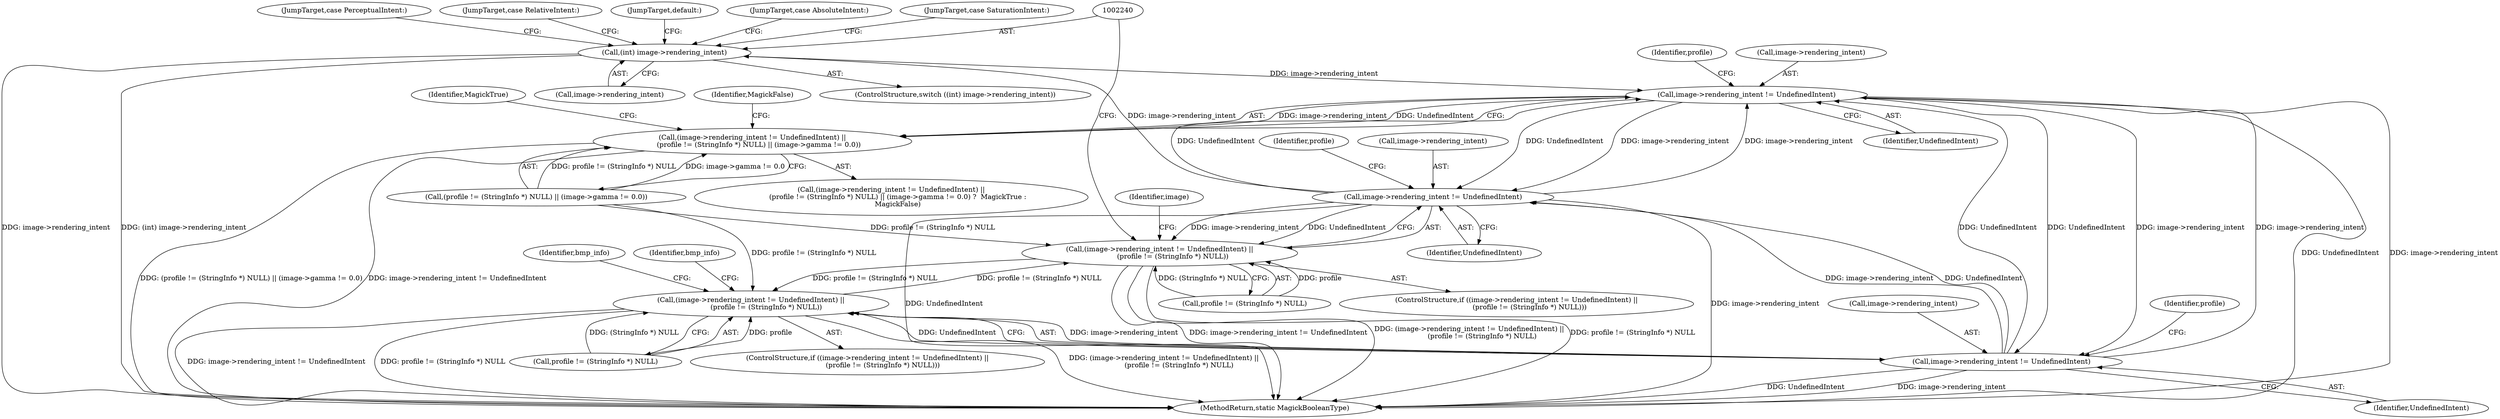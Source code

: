 digraph "0_ImageMagick_4cc6ec8a4197d4c008577127736bf7985d632323@pointer" {
"1002239" [label="(Call,(int) image->rendering_intent)"];
"1002226" [label="(Call,image->rendering_intent != UndefinedIntent)"];
"1000655" [label="(Call,image->rendering_intent != UndefinedIntent)"];
"1000591" [label="(Call,image->rendering_intent != UndefinedIntent)"];
"1002239" [label="(Call,(int) image->rendering_intent)"];
"1000590" [label="(Call,(image->rendering_intent != UndefinedIntent) ||\n      (profile != (StringInfo *) NULL) || (image->gamma != 0.0))"];
"1000654" [label="(Call,(image->rendering_intent != UndefinedIntent) ||\n              (profile != (StringInfo *) NULL))"];
"1002225" [label="(Call,(image->rendering_intent != UndefinedIntent) ||\n            (profile != (StringInfo *) NULL))"];
"1000596" [label="(Call,(profile != (StringInfo *) NULL) || (image->gamma != 0.0))"];
"1002241" [label="(Call,image->rendering_intent)"];
"1002573" [label="(MethodReturn,static MagickBooleanType)"];
"1000676" [label="(Identifier,bmp_info)"];
"1000660" [label="(Call,profile != (StringInfo *) NULL)"];
"1002230" [label="(Identifier,UndefinedIntent)"];
"1002245" [label="(JumpTarget,case SaturationIntent:)"];
"1002257" [label="(JumpTarget,case PerceptualIntent:)"];
"1002224" [label="(ControlStructure,if ((image->rendering_intent != UndefinedIntent) ||\n            (profile != (StringInfo *) NULL)))"];
"1000661" [label="(Identifier,profile)"];
"1000668" [label="(Identifier,bmp_info)"];
"1000598" [label="(Identifier,profile)"];
"1000591" [label="(Call,image->rendering_intent != UndefinedIntent)"];
"1002251" [label="(JumpTarget,case RelativeIntent:)"];
"1000608" [label="(Identifier,MagickFalse)"];
"1002225" [label="(Call,(image->rendering_intent != UndefinedIntent) ||\n            (profile != (StringInfo *) NULL))"];
"1002232" [label="(Identifier,profile)"];
"1002269" [label="(JumpTarget,default:)"];
"1000589" [label="(Call,(image->rendering_intent != UndefinedIntent) ||\n      (profile != (StringInfo *) NULL) || (image->gamma != 0.0) ?  MagickTrue :\n      MagickFalse)"];
"1000653" [label="(ControlStructure,if ((image->rendering_intent != UndefinedIntent) ||\n              (profile != (StringInfo *) NULL)))"];
"1002227" [label="(Call,image->rendering_intent)"];
"1000655" [label="(Call,image->rendering_intent != UndefinedIntent)"];
"1000595" [label="(Identifier,UndefinedIntent)"];
"1000607" [label="(Identifier,MagickTrue)"];
"1002231" [label="(Call,profile != (StringInfo *) NULL)"];
"1000659" [label="(Identifier,UndefinedIntent)"];
"1000592" [label="(Call,image->rendering_intent)"];
"1002239" [label="(Call,(int) image->rendering_intent)"];
"1000656" [label="(Call,image->rendering_intent)"];
"1000654" [label="(Call,(image->rendering_intent != UndefinedIntent) ||\n              (profile != (StringInfo *) NULL))"];
"1002226" [label="(Call,image->rendering_intent != UndefinedIntent)"];
"1002300" [label="(Identifier,image)"];
"1002238" [label="(ControlStructure,switch ((int) image->rendering_intent))"];
"1000590" [label="(Call,(image->rendering_intent != UndefinedIntent) ||\n      (profile != (StringInfo *) NULL) || (image->gamma != 0.0))"];
"1002263" [label="(JumpTarget,case AbsoluteIntent:)"];
"1002239" -> "1002238"  [label="AST: "];
"1002239" -> "1002241"  [label="CFG: "];
"1002240" -> "1002239"  [label="AST: "];
"1002241" -> "1002239"  [label="AST: "];
"1002245" -> "1002239"  [label="CFG: "];
"1002251" -> "1002239"  [label="CFG: "];
"1002257" -> "1002239"  [label="CFG: "];
"1002263" -> "1002239"  [label="CFG: "];
"1002269" -> "1002239"  [label="CFG: "];
"1002239" -> "1002573"  [label="DDG: image->rendering_intent"];
"1002239" -> "1002573"  [label="DDG: (int) image->rendering_intent"];
"1002239" -> "1000591"  [label="DDG: image->rendering_intent"];
"1002226" -> "1002239"  [label="DDG: image->rendering_intent"];
"1002226" -> "1002225"  [label="AST: "];
"1002226" -> "1002230"  [label="CFG: "];
"1002227" -> "1002226"  [label="AST: "];
"1002230" -> "1002226"  [label="AST: "];
"1002232" -> "1002226"  [label="CFG: "];
"1002225" -> "1002226"  [label="CFG: "];
"1002226" -> "1002573"  [label="DDG: image->rendering_intent"];
"1002226" -> "1002573"  [label="DDG: UndefinedIntent"];
"1002226" -> "1000591"  [label="DDG: image->rendering_intent"];
"1002226" -> "1000591"  [label="DDG: UndefinedIntent"];
"1002226" -> "1002225"  [label="DDG: image->rendering_intent"];
"1002226" -> "1002225"  [label="DDG: UndefinedIntent"];
"1000655" -> "1002226"  [label="DDG: image->rendering_intent"];
"1000655" -> "1002226"  [label="DDG: UndefinedIntent"];
"1000591" -> "1002226"  [label="DDG: image->rendering_intent"];
"1000591" -> "1002226"  [label="DDG: UndefinedIntent"];
"1000655" -> "1000654"  [label="AST: "];
"1000655" -> "1000659"  [label="CFG: "];
"1000656" -> "1000655"  [label="AST: "];
"1000659" -> "1000655"  [label="AST: "];
"1000661" -> "1000655"  [label="CFG: "];
"1000654" -> "1000655"  [label="CFG: "];
"1000655" -> "1002573"  [label="DDG: image->rendering_intent"];
"1000655" -> "1002573"  [label="DDG: UndefinedIntent"];
"1000655" -> "1000591"  [label="DDG: image->rendering_intent"];
"1000655" -> "1000591"  [label="DDG: UndefinedIntent"];
"1000655" -> "1000654"  [label="DDG: image->rendering_intent"];
"1000655" -> "1000654"  [label="DDG: UndefinedIntent"];
"1000591" -> "1000655"  [label="DDG: image->rendering_intent"];
"1000591" -> "1000655"  [label="DDG: UndefinedIntent"];
"1000591" -> "1000590"  [label="AST: "];
"1000591" -> "1000595"  [label="CFG: "];
"1000592" -> "1000591"  [label="AST: "];
"1000595" -> "1000591"  [label="AST: "];
"1000598" -> "1000591"  [label="CFG: "];
"1000590" -> "1000591"  [label="CFG: "];
"1000591" -> "1002573"  [label="DDG: UndefinedIntent"];
"1000591" -> "1002573"  [label="DDG: image->rendering_intent"];
"1000591" -> "1000590"  [label="DDG: image->rendering_intent"];
"1000591" -> "1000590"  [label="DDG: UndefinedIntent"];
"1000590" -> "1000589"  [label="AST: "];
"1000590" -> "1000596"  [label="CFG: "];
"1000596" -> "1000590"  [label="AST: "];
"1000607" -> "1000590"  [label="CFG: "];
"1000608" -> "1000590"  [label="CFG: "];
"1000590" -> "1002573"  [label="DDG: (profile != (StringInfo *) NULL) || (image->gamma != 0.0)"];
"1000590" -> "1002573"  [label="DDG: image->rendering_intent != UndefinedIntent"];
"1000596" -> "1000590"  [label="DDG: profile != (StringInfo *) NULL"];
"1000596" -> "1000590"  [label="DDG: image->gamma != 0.0"];
"1000654" -> "1000653"  [label="AST: "];
"1000654" -> "1000660"  [label="CFG: "];
"1000660" -> "1000654"  [label="AST: "];
"1000668" -> "1000654"  [label="CFG: "];
"1000676" -> "1000654"  [label="CFG: "];
"1000654" -> "1002573"  [label="DDG: image->rendering_intent != UndefinedIntent"];
"1000654" -> "1002573"  [label="DDG: profile != (StringInfo *) NULL"];
"1000654" -> "1002573"  [label="DDG: (image->rendering_intent != UndefinedIntent) ||\n              (profile != (StringInfo *) NULL)"];
"1000660" -> "1000654"  [label="DDG: profile"];
"1000660" -> "1000654"  [label="DDG: (StringInfo *) NULL"];
"1000596" -> "1000654"  [label="DDG: profile != (StringInfo *) NULL"];
"1002225" -> "1000654"  [label="DDG: profile != (StringInfo *) NULL"];
"1000654" -> "1002225"  [label="DDG: profile != (StringInfo *) NULL"];
"1002225" -> "1002224"  [label="AST: "];
"1002225" -> "1002231"  [label="CFG: "];
"1002231" -> "1002225"  [label="AST: "];
"1002240" -> "1002225"  [label="CFG: "];
"1002300" -> "1002225"  [label="CFG: "];
"1002225" -> "1002573"  [label="DDG: image->rendering_intent != UndefinedIntent"];
"1002225" -> "1002573"  [label="DDG: (image->rendering_intent != UndefinedIntent) ||\n            (profile != (StringInfo *) NULL)"];
"1002225" -> "1002573"  [label="DDG: profile != (StringInfo *) NULL"];
"1002231" -> "1002225"  [label="DDG: profile"];
"1002231" -> "1002225"  [label="DDG: (StringInfo *) NULL"];
"1000596" -> "1002225"  [label="DDG: profile != (StringInfo *) NULL"];
}
